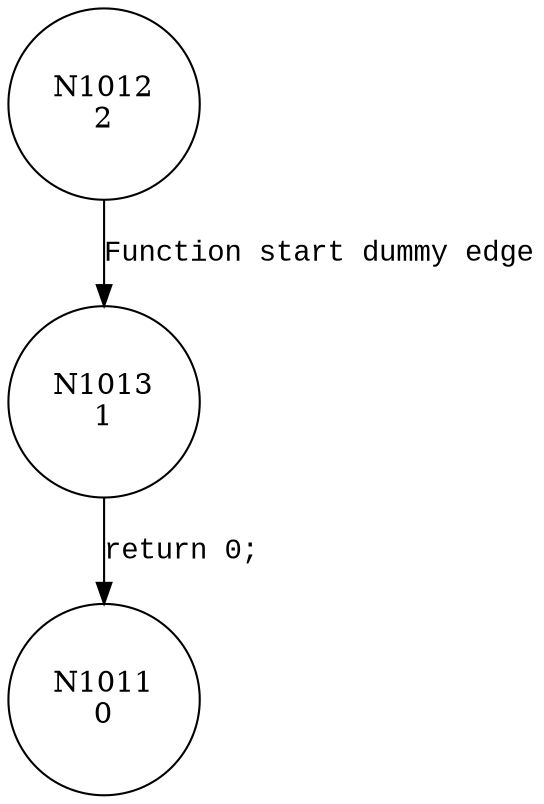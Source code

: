 digraph __startrek_cs_t2 {
1012 [shape="circle" label="N1012\n2"]
1013 [shape="circle" label="N1013\n1"]
1011 [shape="circle" label="N1011\n0"]
1012 -> 1013 [label="Function start dummy edge" fontname="Courier New"]
1013 -> 1011 [label="return 0;" fontname="Courier New"]
}